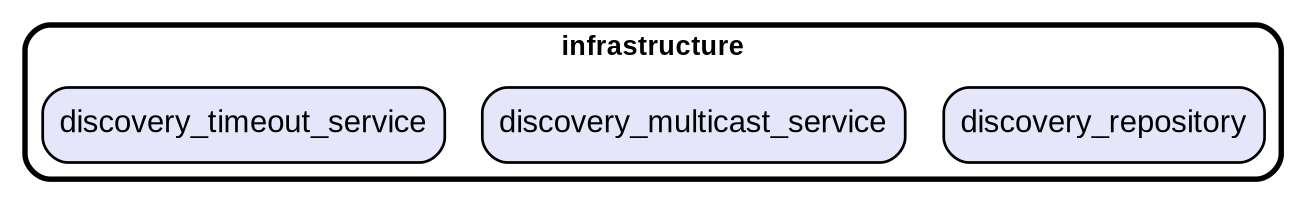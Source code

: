 digraph "" {
  graph [style=rounded fontname="Arial Black" fontsize=13 penwidth=2.6];
  node [shape=rect style="filled,rounded" fontname=Arial fontsize=15 fillcolor=Lavender penwidth=1.3];
  edge [penwidth=1.3];
  "/discovery_repository.dart" [label="discovery_repository"];
  "/discovery_multicast_service.dart" [label="discovery_multicast_service"];
  "/discovery_timeout_service.dart" [label="discovery_timeout_service"];
  subgraph "cluster~" {
    label="infrastructure";
    "/discovery_repository.dart";
    "/discovery_multicast_service.dart";
    "/discovery_timeout_service.dart";
  }
}

